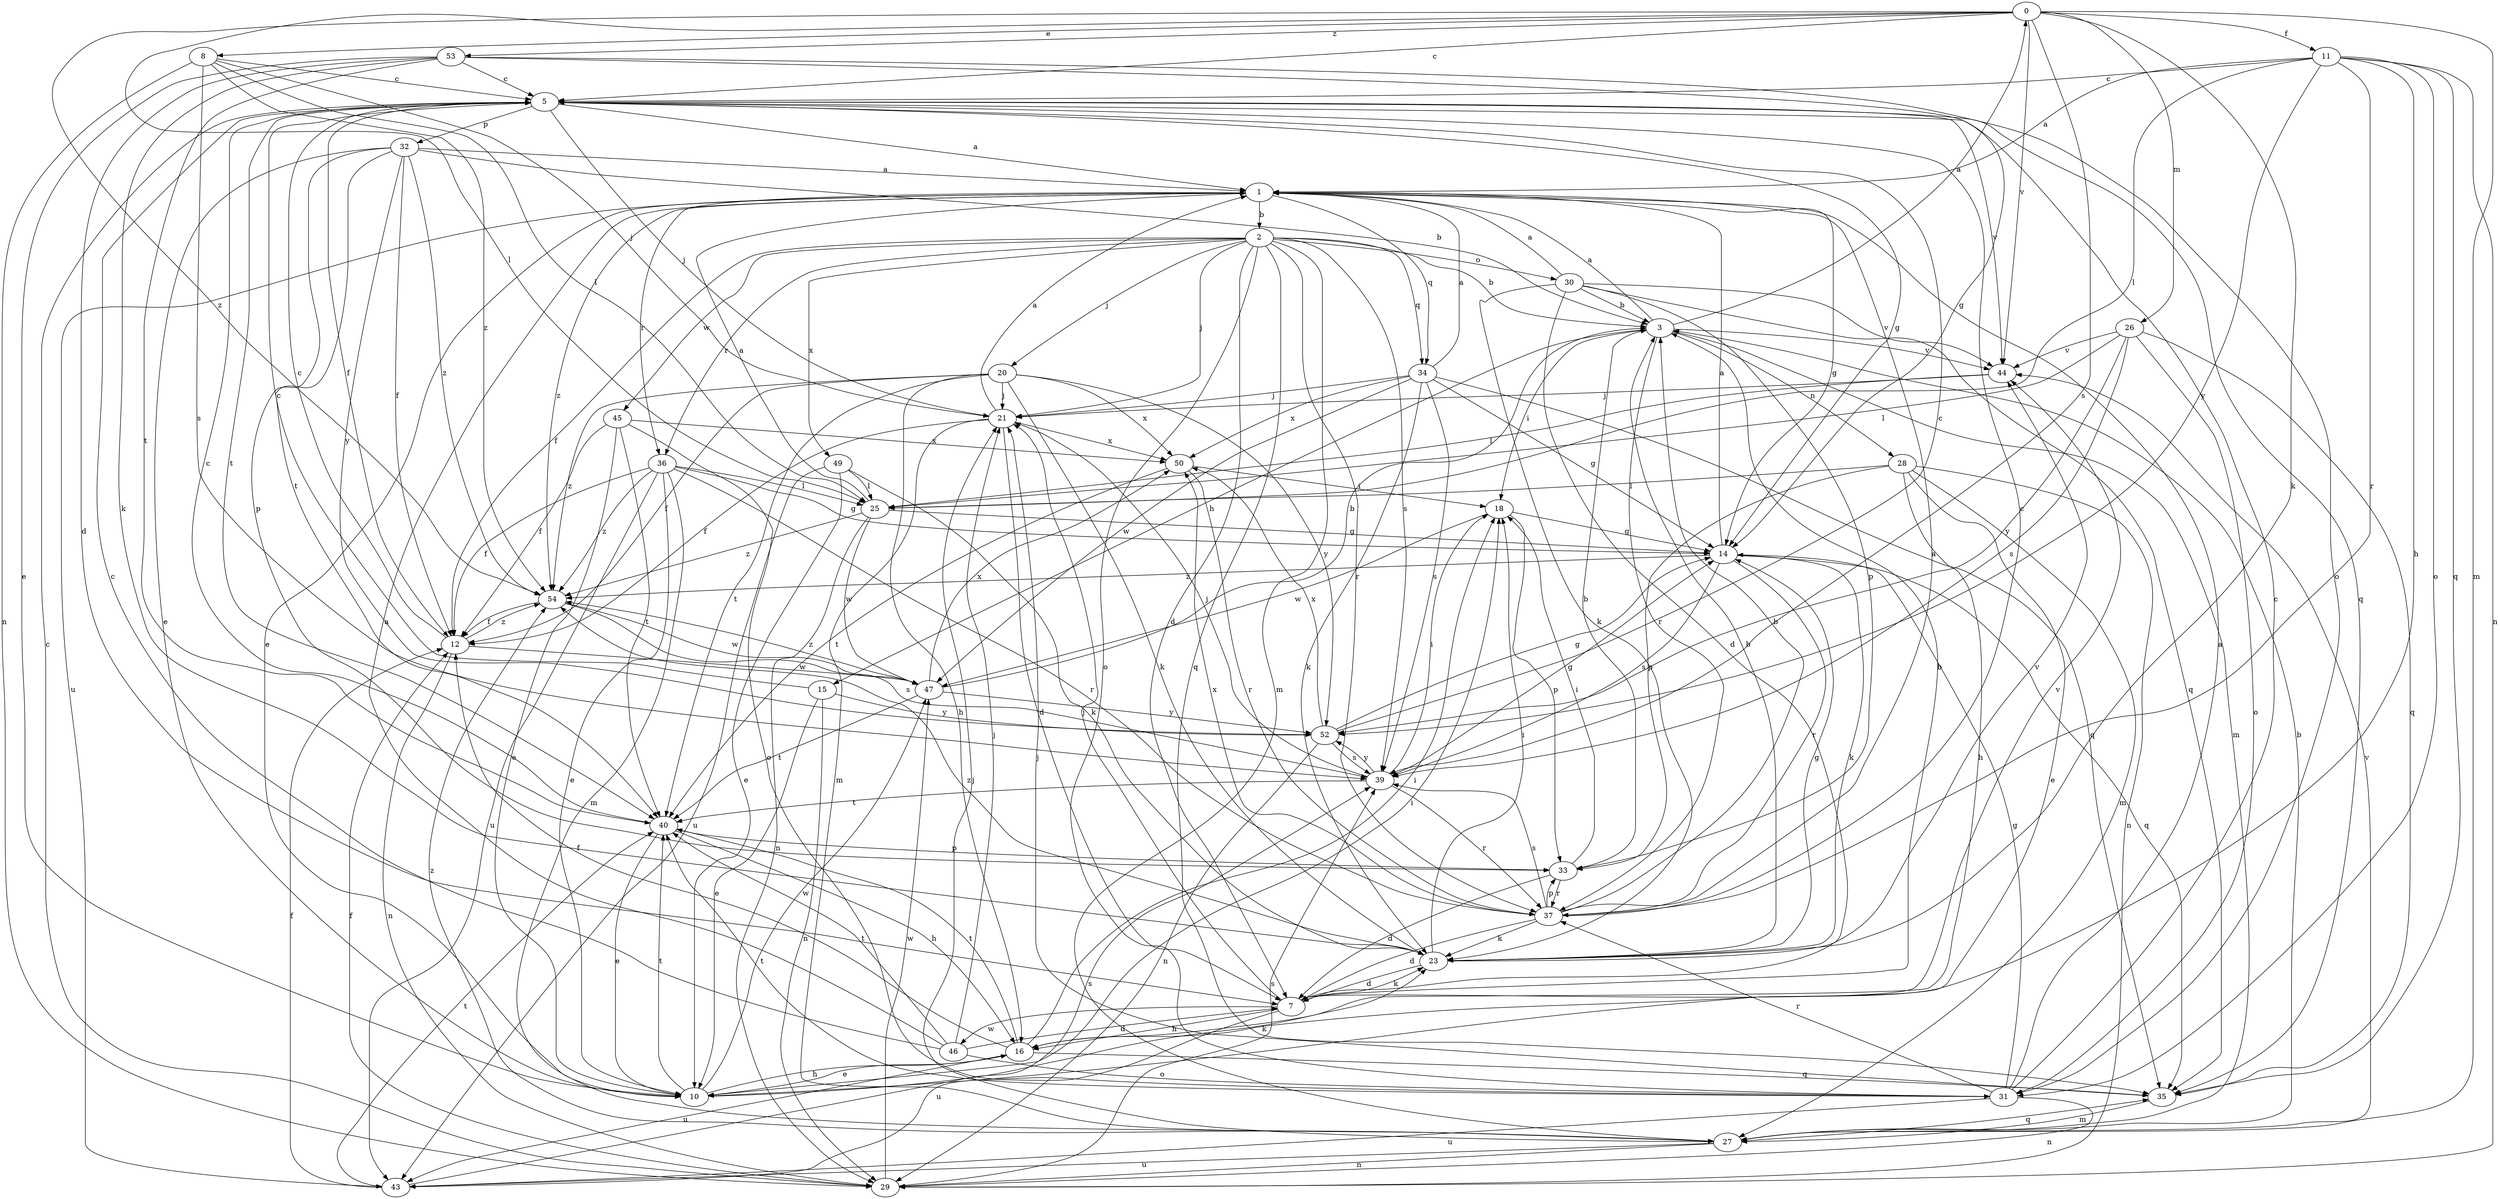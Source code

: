 strict digraph  {
0;
1;
2;
3;
5;
7;
8;
10;
11;
12;
14;
15;
16;
18;
20;
21;
23;
25;
26;
27;
28;
29;
30;
31;
32;
33;
34;
35;
36;
37;
39;
40;
43;
44;
45;
46;
47;
49;
50;
52;
53;
54;
0 -> 5  [label=c];
0 -> 8  [label=e];
0 -> 11  [label=f];
0 -> 23  [label=k];
0 -> 25  [label=l];
0 -> 26  [label=m];
0 -> 27  [label=m];
0 -> 39  [label=s];
0 -> 44  [label=v];
0 -> 53  [label=z];
0 -> 54  [label=z];
1 -> 2  [label=b];
1 -> 10  [label=e];
1 -> 14  [label=g];
1 -> 34  [label=q];
1 -> 36  [label=r];
1 -> 43  [label=u];
1 -> 54  [label=z];
2 -> 3  [label=b];
2 -> 7  [label=d];
2 -> 12  [label=f];
2 -> 20  [label=j];
2 -> 21  [label=j];
2 -> 27  [label=m];
2 -> 30  [label=o];
2 -> 31  [label=o];
2 -> 34  [label=q];
2 -> 35  [label=q];
2 -> 36  [label=r];
2 -> 37  [label=r];
2 -> 39  [label=s];
2 -> 45  [label=w];
2 -> 49  [label=x];
3 -> 0  [label=a];
3 -> 1  [label=a];
3 -> 15  [label=h];
3 -> 18  [label=i];
3 -> 27  [label=m];
3 -> 28  [label=n];
3 -> 37  [label=r];
3 -> 44  [label=v];
5 -> 1  [label=a];
5 -> 12  [label=f];
5 -> 14  [label=g];
5 -> 21  [label=j];
5 -> 32  [label=p];
5 -> 35  [label=q];
5 -> 40  [label=t];
5 -> 44  [label=v];
7 -> 3  [label=b];
7 -> 16  [label=h];
7 -> 21  [label=j];
7 -> 23  [label=k];
7 -> 43  [label=u];
7 -> 44  [label=v];
7 -> 46  [label=w];
8 -> 5  [label=c];
8 -> 21  [label=j];
8 -> 25  [label=l];
8 -> 29  [label=n];
8 -> 39  [label=s];
8 -> 54  [label=z];
10 -> 16  [label=h];
10 -> 18  [label=i];
10 -> 23  [label=k];
10 -> 40  [label=t];
10 -> 47  [label=w];
11 -> 1  [label=a];
11 -> 5  [label=c];
11 -> 16  [label=h];
11 -> 25  [label=l];
11 -> 29  [label=n];
11 -> 31  [label=o];
11 -> 35  [label=q];
11 -> 37  [label=r];
11 -> 52  [label=y];
12 -> 5  [label=c];
12 -> 29  [label=n];
12 -> 47  [label=w];
12 -> 54  [label=z];
14 -> 1  [label=a];
14 -> 23  [label=k];
14 -> 35  [label=q];
14 -> 37  [label=r];
14 -> 39  [label=s];
14 -> 54  [label=z];
15 -> 5  [label=c];
15 -> 10  [label=e];
15 -> 29  [label=n];
15 -> 52  [label=y];
16 -> 10  [label=e];
16 -> 12  [label=f];
16 -> 18  [label=i];
16 -> 35  [label=q];
16 -> 40  [label=t];
16 -> 43  [label=u];
18 -> 14  [label=g];
18 -> 33  [label=p];
18 -> 47  [label=w];
20 -> 12  [label=f];
20 -> 16  [label=h];
20 -> 21  [label=j];
20 -> 23  [label=k];
20 -> 40  [label=t];
20 -> 50  [label=x];
20 -> 52  [label=y];
20 -> 54  [label=z];
21 -> 1  [label=a];
21 -> 7  [label=d];
21 -> 12  [label=f];
21 -> 27  [label=m];
21 -> 50  [label=x];
23 -> 3  [label=b];
23 -> 7  [label=d];
23 -> 14  [label=g];
23 -> 18  [label=i];
23 -> 44  [label=v];
23 -> 54  [label=z];
25 -> 1  [label=a];
25 -> 14  [label=g];
25 -> 29  [label=n];
25 -> 47  [label=w];
25 -> 54  [label=z];
26 -> 25  [label=l];
26 -> 31  [label=o];
26 -> 35  [label=q];
26 -> 39  [label=s];
26 -> 44  [label=v];
26 -> 52  [label=y];
27 -> 3  [label=b];
27 -> 21  [label=j];
27 -> 29  [label=n];
27 -> 35  [label=q];
27 -> 43  [label=u];
27 -> 44  [label=v];
27 -> 54  [label=z];
28 -> 10  [label=e];
28 -> 16  [label=h];
28 -> 25  [label=l];
28 -> 27  [label=m];
28 -> 29  [label=n];
28 -> 33  [label=p];
29 -> 5  [label=c];
29 -> 12  [label=f];
29 -> 39  [label=s];
29 -> 47  [label=w];
30 -> 1  [label=a];
30 -> 3  [label=b];
30 -> 7  [label=d];
30 -> 23  [label=k];
30 -> 33  [label=p];
30 -> 35  [label=q];
30 -> 44  [label=v];
31 -> 1  [label=a];
31 -> 5  [label=c];
31 -> 14  [label=g];
31 -> 29  [label=n];
31 -> 37  [label=r];
31 -> 40  [label=t];
31 -> 43  [label=u];
32 -> 1  [label=a];
32 -> 3  [label=b];
32 -> 10  [label=e];
32 -> 12  [label=f];
32 -> 33  [label=p];
32 -> 40  [label=t];
32 -> 52  [label=y];
32 -> 54  [label=z];
33 -> 3  [label=b];
33 -> 7  [label=d];
33 -> 18  [label=i];
33 -> 37  [label=r];
34 -> 1  [label=a];
34 -> 14  [label=g];
34 -> 21  [label=j];
34 -> 23  [label=k];
34 -> 35  [label=q];
34 -> 39  [label=s];
34 -> 47  [label=w];
34 -> 50  [label=x];
35 -> 21  [label=j];
35 -> 27  [label=m];
36 -> 10  [label=e];
36 -> 12  [label=f];
36 -> 14  [label=g];
36 -> 25  [label=l];
36 -> 27  [label=m];
36 -> 37  [label=r];
36 -> 43  [label=u];
36 -> 54  [label=z];
37 -> 1  [label=a];
37 -> 3  [label=b];
37 -> 5  [label=c];
37 -> 7  [label=d];
37 -> 23  [label=k];
37 -> 33  [label=p];
37 -> 39  [label=s];
37 -> 50  [label=x];
39 -> 14  [label=g];
39 -> 18  [label=i];
39 -> 21  [label=j];
39 -> 37  [label=r];
39 -> 40  [label=t];
39 -> 52  [label=y];
40 -> 5  [label=c];
40 -> 10  [label=e];
40 -> 16  [label=h];
40 -> 33  [label=p];
43 -> 12  [label=f];
43 -> 39  [label=s];
43 -> 40  [label=t];
44 -> 21  [label=j];
44 -> 25  [label=l];
45 -> 10  [label=e];
45 -> 12  [label=f];
45 -> 31  [label=o];
45 -> 40  [label=t];
45 -> 50  [label=x];
46 -> 1  [label=a];
46 -> 5  [label=c];
46 -> 7  [label=d];
46 -> 21  [label=j];
46 -> 31  [label=o];
46 -> 40  [label=t];
47 -> 3  [label=b];
47 -> 40  [label=t];
47 -> 50  [label=x];
47 -> 52  [label=y];
47 -> 54  [label=z];
49 -> 10  [label=e];
49 -> 23  [label=k];
49 -> 25  [label=l];
49 -> 43  [label=u];
50 -> 18  [label=i];
50 -> 37  [label=r];
50 -> 40  [label=t];
52 -> 5  [label=c];
52 -> 14  [label=g];
52 -> 29  [label=n];
52 -> 39  [label=s];
52 -> 50  [label=x];
53 -> 5  [label=c];
53 -> 7  [label=d];
53 -> 10  [label=e];
53 -> 14  [label=g];
53 -> 23  [label=k];
53 -> 31  [label=o];
53 -> 40  [label=t];
54 -> 12  [label=f];
54 -> 39  [label=s];
54 -> 47  [label=w];
}
